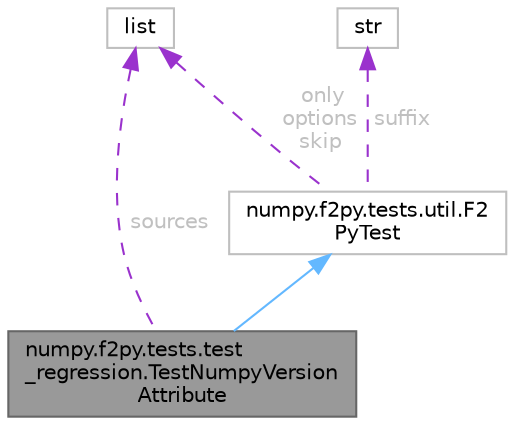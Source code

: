digraph "numpy.f2py.tests.test_regression.TestNumpyVersionAttribute"
{
 // LATEX_PDF_SIZE
  bgcolor="transparent";
  edge [fontname=Helvetica,fontsize=10,labelfontname=Helvetica,labelfontsize=10];
  node [fontname=Helvetica,fontsize=10,shape=box,height=0.2,width=0.4];
  Node1 [id="Node000001",label="numpy.f2py.tests.test\l_regression.TestNumpyVersion\lAttribute",height=0.2,width=0.4,color="gray40", fillcolor="grey60", style="filled", fontcolor="black",tooltip=" "];
  Node2 -> Node1 [id="edge5_Node000001_Node000002",dir="back",color="steelblue1",style="solid",tooltip=" "];
  Node2 [id="Node000002",label="numpy.f2py.tests.util.F2\lPyTest",height=0.2,width=0.4,color="grey75", fillcolor="white", style="filled",URL="$de/d71/classnumpy_1_1f2py_1_1tests_1_1util_1_1F2PyTest.html",tooltip=" "];
  Node3 -> Node2 [id="edge6_Node000002_Node000003",dir="back",color="darkorchid3",style="dashed",tooltip=" ",label=" only\noptions\nskip",fontcolor="grey" ];
  Node3 [id="Node000003",label="list",height=0.2,width=0.4,color="grey75", fillcolor="white", style="filled",tooltip=" "];
  Node4 -> Node2 [id="edge7_Node000002_Node000004",dir="back",color="darkorchid3",style="dashed",tooltip=" ",label=" suffix",fontcolor="grey" ];
  Node4 [id="Node000004",label="str",height=0.2,width=0.4,color="grey75", fillcolor="white", style="filled",tooltip=" "];
  Node3 -> Node1 [id="edge8_Node000001_Node000003",dir="back",color="darkorchid3",style="dashed",tooltip=" ",label=" sources",fontcolor="grey" ];
}
